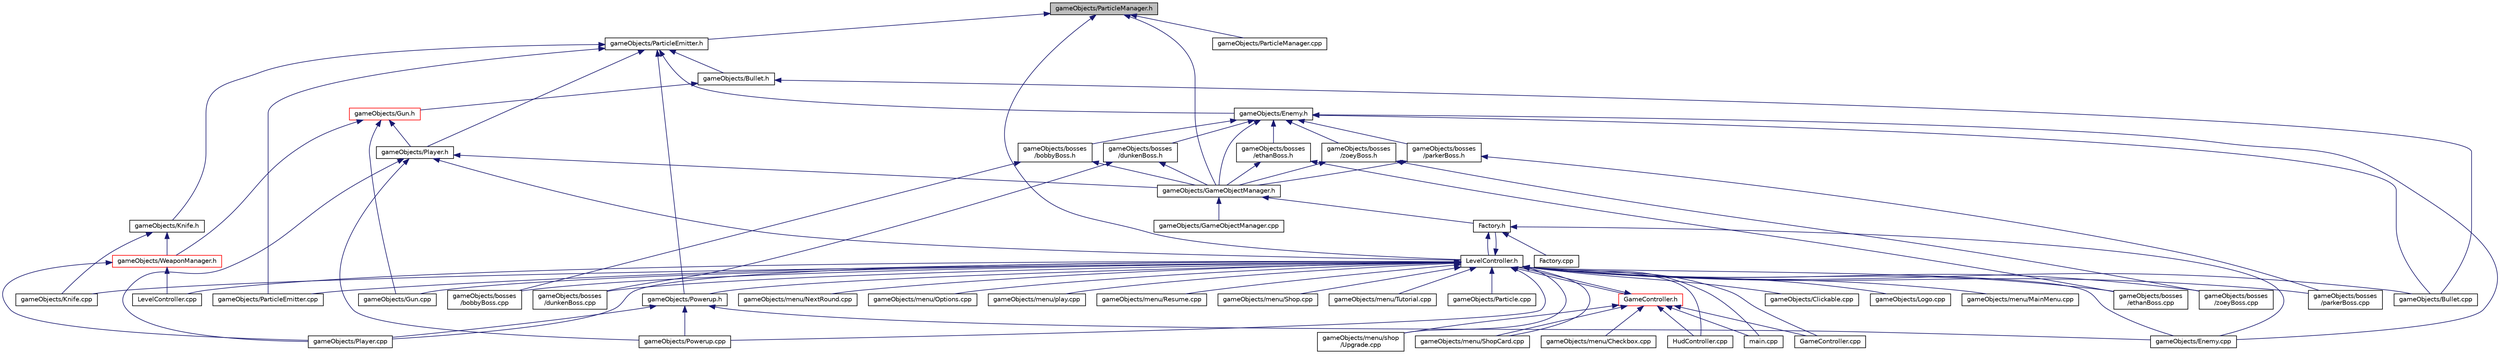 digraph "gameObjects/ParticleManager.h"
{
  edge [fontname="Helvetica",fontsize="10",labelfontname="Helvetica",labelfontsize="10"];
  node [fontname="Helvetica",fontsize="10",shape=record];
  Node1 [label="gameObjects/ParticleManager.h",height=0.2,width=0.4,color="black", fillcolor="grey75", style="filled", fontcolor="black"];
  Node1 -> Node2 [dir="back",color="midnightblue",fontsize="10",style="solid"];
  Node2 [label="gameObjects/GameObjectManager.h",height=0.2,width=0.4,color="black", fillcolor="white", style="filled",URL="$_game_object_manager_8h.html"];
  Node2 -> Node3 [dir="back",color="midnightblue",fontsize="10",style="solid"];
  Node3 [label="Factory.h",height=0.2,width=0.4,color="black", fillcolor="white", style="filled",URL="$_factory_8h.html"];
  Node3 -> Node4 [dir="back",color="midnightblue",fontsize="10",style="solid"];
  Node4 [label="Factory.cpp",height=0.2,width=0.4,color="black", fillcolor="white", style="filled",URL="$_factory_8cpp.html"];
  Node3 -> Node5 [dir="back",color="midnightblue",fontsize="10",style="solid"];
  Node5 [label="LevelController.h",height=0.2,width=0.4,color="black", fillcolor="white", style="filled",URL="$_level_controller_8h.html"];
  Node5 -> Node3 [dir="back",color="midnightblue",fontsize="10",style="solid"];
  Node5 -> Node6 [dir="back",color="midnightblue",fontsize="10",style="solid"];
  Node6 [label="GameController.h",height=0.2,width=0.4,color="red", fillcolor="white", style="filled",URL="$_game_controller_8h.html"];
  Node6 -> Node5 [dir="back",color="midnightblue",fontsize="10",style="solid"];
  Node6 -> Node7 [dir="back",color="midnightblue",fontsize="10",style="solid"];
  Node7 [label="GameController.cpp",height=0.2,width=0.4,color="black", fillcolor="white", style="filled",URL="$_game_controller_8cpp.html"];
  Node6 -> Node8 [dir="back",color="midnightblue",fontsize="10",style="solid"];
  Node8 [label="gameObjects/menu/Checkbox.cpp",height=0.2,width=0.4,color="black", fillcolor="white", style="filled",URL="$_checkbox_8cpp.html"];
  Node6 -> Node9 [dir="back",color="midnightblue",fontsize="10",style="solid"];
  Node9 [label="gameObjects/menu/shop\l/Upgrade.cpp",height=0.2,width=0.4,color="black", fillcolor="white", style="filled",URL="$_upgrade_8cpp.html"];
  Node6 -> Node10 [dir="back",color="midnightblue",fontsize="10",style="solid"];
  Node10 [label="gameObjects/menu/ShopCard.cpp",height=0.2,width=0.4,color="black", fillcolor="white", style="filled",URL="$_shop_card_8cpp.html"];
  Node6 -> Node11 [dir="back",color="midnightblue",fontsize="10",style="solid"];
  Node11 [label="HudController.cpp",height=0.2,width=0.4,color="black", fillcolor="white", style="filled",URL="$_hud_controller_8cpp.html"];
  Node6 -> Node12 [dir="back",color="midnightblue",fontsize="10",style="solid"];
  Node12 [label="main.cpp",height=0.2,width=0.4,color="black", fillcolor="white", style="filled",URL="$main_8cpp.html"];
  Node5 -> Node7 [dir="back",color="midnightblue",fontsize="10",style="solid"];
  Node5 -> Node13 [dir="back",color="midnightblue",fontsize="10",style="solid"];
  Node13 [label="gameObjects/bosses\l/bobbyBoss.cpp",height=0.2,width=0.4,color="black", fillcolor="white", style="filled",URL="$bobby_boss_8cpp.html"];
  Node5 -> Node14 [dir="back",color="midnightblue",fontsize="10",style="solid"];
  Node14 [label="gameObjects/bosses\l/dunkenBoss.cpp",height=0.2,width=0.4,color="black", fillcolor="white", style="filled",URL="$dunken_boss_8cpp.html"];
  Node5 -> Node15 [dir="back",color="midnightblue",fontsize="10",style="solid"];
  Node15 [label="gameObjects/bosses\l/ethanBoss.cpp",height=0.2,width=0.4,color="black", fillcolor="white", style="filled",URL="$ethan_boss_8cpp.html"];
  Node5 -> Node16 [dir="back",color="midnightblue",fontsize="10",style="solid"];
  Node16 [label="gameObjects/bosses\l/parkerBoss.cpp",height=0.2,width=0.4,color="black", fillcolor="white", style="filled",URL="$parker_boss_8cpp.html"];
  Node5 -> Node17 [dir="back",color="midnightblue",fontsize="10",style="solid"];
  Node17 [label="gameObjects/bosses\l/zoeyBoss.cpp",height=0.2,width=0.4,color="black", fillcolor="white", style="filled",URL="$zoey_boss_8cpp.html"];
  Node5 -> Node18 [dir="back",color="midnightblue",fontsize="10",style="solid"];
  Node18 [label="gameObjects/Bullet.cpp",height=0.2,width=0.4,color="black", fillcolor="white", style="filled",URL="$_bullet_8cpp.html"];
  Node5 -> Node19 [dir="back",color="midnightblue",fontsize="10",style="solid"];
  Node19 [label="gameObjects/Clickable.cpp",height=0.2,width=0.4,color="black", fillcolor="white", style="filled",URL="$_clickable_8cpp.html"];
  Node5 -> Node20 [dir="back",color="midnightblue",fontsize="10",style="solid"];
  Node20 [label="gameObjects/Powerup.h",height=0.2,width=0.4,color="black", fillcolor="white", style="filled",URL="$_powerup_8h.html"];
  Node20 -> Node21 [dir="back",color="midnightblue",fontsize="10",style="solid"];
  Node21 [label="gameObjects/Enemy.cpp",height=0.2,width=0.4,color="black", fillcolor="white", style="filled",URL="$_enemy_8cpp.html"];
  Node20 -> Node22 [dir="back",color="midnightblue",fontsize="10",style="solid"];
  Node22 [label="gameObjects/Player.cpp",height=0.2,width=0.4,color="black", fillcolor="white", style="filled",URL="$_player_8cpp.html"];
  Node20 -> Node23 [dir="back",color="midnightblue",fontsize="10",style="solid"];
  Node23 [label="gameObjects/Powerup.cpp",height=0.2,width=0.4,color="black", fillcolor="white", style="filled",URL="$_powerup_8cpp.html"];
  Node5 -> Node21 [dir="back",color="midnightblue",fontsize="10",style="solid"];
  Node5 -> Node24 [dir="back",color="midnightblue",fontsize="10",style="solid"];
  Node24 [label="gameObjects/Gun.cpp",height=0.2,width=0.4,color="black", fillcolor="white", style="filled",URL="$_gun_8cpp.html"];
  Node5 -> Node25 [dir="back",color="midnightblue",fontsize="10",style="solid"];
  Node25 [label="gameObjects/Knife.cpp",height=0.2,width=0.4,color="black", fillcolor="white", style="filled",URL="$_knife_8cpp.html"];
  Node5 -> Node26 [dir="back",color="midnightblue",fontsize="10",style="solid"];
  Node26 [label="gameObjects/Logo.cpp",height=0.2,width=0.4,color="black", fillcolor="white", style="filled",URL="$_logo_8cpp.html"];
  Node5 -> Node27 [dir="back",color="midnightblue",fontsize="10",style="solid"];
  Node27 [label="gameObjects/menu/MainMenu.cpp",height=0.2,width=0.4,color="black", fillcolor="white", style="filled",URL="$_main_menu_8cpp.html"];
  Node5 -> Node28 [dir="back",color="midnightblue",fontsize="10",style="solid"];
  Node28 [label="gameObjects/menu/NextRound.cpp",height=0.2,width=0.4,color="black", fillcolor="white", style="filled",URL="$_next_round_8cpp.html"];
  Node5 -> Node29 [dir="back",color="midnightblue",fontsize="10",style="solid"];
  Node29 [label="gameObjects/menu/Options.cpp",height=0.2,width=0.4,color="black", fillcolor="white", style="filled",URL="$_options_8cpp.html"];
  Node5 -> Node30 [dir="back",color="midnightblue",fontsize="10",style="solid"];
  Node30 [label="gameObjects/menu/play.cpp",height=0.2,width=0.4,color="black", fillcolor="white", style="filled",URL="$play_8cpp.html"];
  Node5 -> Node31 [dir="back",color="midnightblue",fontsize="10",style="solid"];
  Node31 [label="gameObjects/menu/Resume.cpp",height=0.2,width=0.4,color="black", fillcolor="white", style="filled",URL="$_resume_8cpp.html"];
  Node5 -> Node9 [dir="back",color="midnightblue",fontsize="10",style="solid"];
  Node5 -> Node32 [dir="back",color="midnightblue",fontsize="10",style="solid"];
  Node32 [label="gameObjects/menu/Shop.cpp",height=0.2,width=0.4,color="black", fillcolor="white", style="filled",URL="$_shop_8cpp.html"];
  Node5 -> Node10 [dir="back",color="midnightblue",fontsize="10",style="solid"];
  Node5 -> Node33 [dir="back",color="midnightblue",fontsize="10",style="solid"];
  Node33 [label="gameObjects/menu/Tutorial.cpp",height=0.2,width=0.4,color="black", fillcolor="white", style="filled",URL="$_tutorial_8cpp.html"];
  Node5 -> Node34 [dir="back",color="midnightblue",fontsize="10",style="solid"];
  Node34 [label="gameObjects/Particle.cpp",height=0.2,width=0.4,color="black", fillcolor="white", style="filled",URL="$_particle_8cpp.html"];
  Node5 -> Node35 [dir="back",color="midnightblue",fontsize="10",style="solid"];
  Node35 [label="gameObjects/ParticleEmitter.cpp",height=0.2,width=0.4,color="black", fillcolor="white", style="filled",URL="$_particle_emitter_8cpp.html"];
  Node5 -> Node22 [dir="back",color="midnightblue",fontsize="10",style="solid"];
  Node5 -> Node23 [dir="back",color="midnightblue",fontsize="10",style="solid"];
  Node5 -> Node11 [dir="back",color="midnightblue",fontsize="10",style="solid"];
  Node5 -> Node36 [dir="back",color="midnightblue",fontsize="10",style="solid"];
  Node36 [label="LevelController.cpp",height=0.2,width=0.4,color="black", fillcolor="white", style="filled",URL="$_level_controller_8cpp.html"];
  Node5 -> Node12 [dir="back",color="midnightblue",fontsize="10",style="solid"];
  Node3 -> Node21 [dir="back",color="midnightblue",fontsize="10",style="solid"];
  Node2 -> Node37 [dir="back",color="midnightblue",fontsize="10",style="solid"];
  Node37 [label="gameObjects/GameObjectManager.cpp",height=0.2,width=0.4,color="black", fillcolor="white", style="filled",URL="$_game_object_manager_8cpp.html"];
  Node1 -> Node38 [dir="back",color="midnightblue",fontsize="10",style="solid"];
  Node38 [label="gameObjects/ParticleEmitter.h",height=0.2,width=0.4,color="black", fillcolor="white", style="filled",URL="$_particle_emitter_8h.html"];
  Node38 -> Node39 [dir="back",color="midnightblue",fontsize="10",style="solid"];
  Node39 [label="gameObjects/Player.h",height=0.2,width=0.4,color="black", fillcolor="white", style="filled",URL="$_player_8h.html"];
  Node39 -> Node2 [dir="back",color="midnightblue",fontsize="10",style="solid"];
  Node39 -> Node5 [dir="back",color="midnightblue",fontsize="10",style="solid"];
  Node39 -> Node22 [dir="back",color="midnightblue",fontsize="10",style="solid"];
  Node39 -> Node23 [dir="back",color="midnightblue",fontsize="10",style="solid"];
  Node38 -> Node40 [dir="back",color="midnightblue",fontsize="10",style="solid"];
  Node40 [label="gameObjects/Bullet.h",height=0.2,width=0.4,color="black", fillcolor="white", style="filled",URL="$_bullet_8h.html"];
  Node40 -> Node41 [dir="back",color="midnightblue",fontsize="10",style="solid"];
  Node41 [label="gameObjects/Gun.h",height=0.2,width=0.4,color="red", fillcolor="white", style="filled",URL="$_gun_8h.html"];
  Node41 -> Node39 [dir="back",color="midnightblue",fontsize="10",style="solid"];
  Node41 -> Node24 [dir="back",color="midnightblue",fontsize="10",style="solid"];
  Node41 -> Node42 [dir="back",color="midnightblue",fontsize="10",style="solid"];
  Node42 [label="gameObjects/WeaponManager.h",height=0.2,width=0.4,color="red", fillcolor="white", style="filled",URL="$_weapon_manager_8h.html"];
  Node42 -> Node22 [dir="back",color="midnightblue",fontsize="10",style="solid"];
  Node42 -> Node36 [dir="back",color="midnightblue",fontsize="10",style="solid"];
  Node40 -> Node18 [dir="back",color="midnightblue",fontsize="10",style="solid"];
  Node38 -> Node43 [dir="back",color="midnightblue",fontsize="10",style="solid"];
  Node43 [label="gameObjects/Enemy.h",height=0.2,width=0.4,color="black", fillcolor="white", style="filled",URL="$_enemy_8h.html"];
  Node43 -> Node2 [dir="back",color="midnightblue",fontsize="10",style="solid"];
  Node43 -> Node44 [dir="back",color="midnightblue",fontsize="10",style="solid"];
  Node44 [label="gameObjects/bosses\l/dunkenBoss.h",height=0.2,width=0.4,color="black", fillcolor="white", style="filled",URL="$dunken_boss_8h.html"];
  Node44 -> Node2 [dir="back",color="midnightblue",fontsize="10",style="solid"];
  Node44 -> Node14 [dir="back",color="midnightblue",fontsize="10",style="solid"];
  Node43 -> Node45 [dir="back",color="midnightblue",fontsize="10",style="solid"];
  Node45 [label="gameObjects/bosses\l/ethanBoss.h",height=0.2,width=0.4,color="black", fillcolor="white", style="filled",URL="$ethan_boss_8h.html"];
  Node45 -> Node2 [dir="back",color="midnightblue",fontsize="10",style="solid"];
  Node45 -> Node15 [dir="back",color="midnightblue",fontsize="10",style="solid"];
  Node43 -> Node46 [dir="back",color="midnightblue",fontsize="10",style="solid"];
  Node46 [label="gameObjects/bosses\l/zoeyBoss.h",height=0.2,width=0.4,color="black", fillcolor="white", style="filled",URL="$zoey_boss_8h.html"];
  Node46 -> Node2 [dir="back",color="midnightblue",fontsize="10",style="solid"];
  Node46 -> Node17 [dir="back",color="midnightblue",fontsize="10",style="solid"];
  Node43 -> Node47 [dir="back",color="midnightblue",fontsize="10",style="solid"];
  Node47 [label="gameObjects/bosses\l/parkerBoss.h",height=0.2,width=0.4,color="black", fillcolor="white", style="filled",URL="$parker_boss_8h.html"];
  Node47 -> Node2 [dir="back",color="midnightblue",fontsize="10",style="solid"];
  Node47 -> Node16 [dir="back",color="midnightblue",fontsize="10",style="solid"];
  Node43 -> Node48 [dir="back",color="midnightblue",fontsize="10",style="solid"];
  Node48 [label="gameObjects/bosses\l/bobbyBoss.h",height=0.2,width=0.4,color="black", fillcolor="white", style="filled",URL="$bobby_boss_8h.html"];
  Node48 -> Node2 [dir="back",color="midnightblue",fontsize="10",style="solid"];
  Node48 -> Node13 [dir="back",color="midnightblue",fontsize="10",style="solid"];
  Node43 -> Node18 [dir="back",color="midnightblue",fontsize="10",style="solid"];
  Node43 -> Node21 [dir="back",color="midnightblue",fontsize="10",style="solid"];
  Node38 -> Node20 [dir="back",color="midnightblue",fontsize="10",style="solid"];
  Node38 -> Node49 [dir="back",color="midnightblue",fontsize="10",style="solid"];
  Node49 [label="gameObjects/Knife.h",height=0.2,width=0.4,color="black", fillcolor="white", style="filled",URL="$_knife_8h.html"];
  Node49 -> Node25 [dir="back",color="midnightblue",fontsize="10",style="solid"];
  Node49 -> Node42 [dir="back",color="midnightblue",fontsize="10",style="solid"];
  Node38 -> Node35 [dir="back",color="midnightblue",fontsize="10",style="solid"];
  Node1 -> Node5 [dir="back",color="midnightblue",fontsize="10",style="solid"];
  Node1 -> Node50 [dir="back",color="midnightblue",fontsize="10",style="solid"];
  Node50 [label="gameObjects/ParticleManager.cpp",height=0.2,width=0.4,color="black", fillcolor="white", style="filled",URL="$_particle_manager_8cpp.html"];
}
